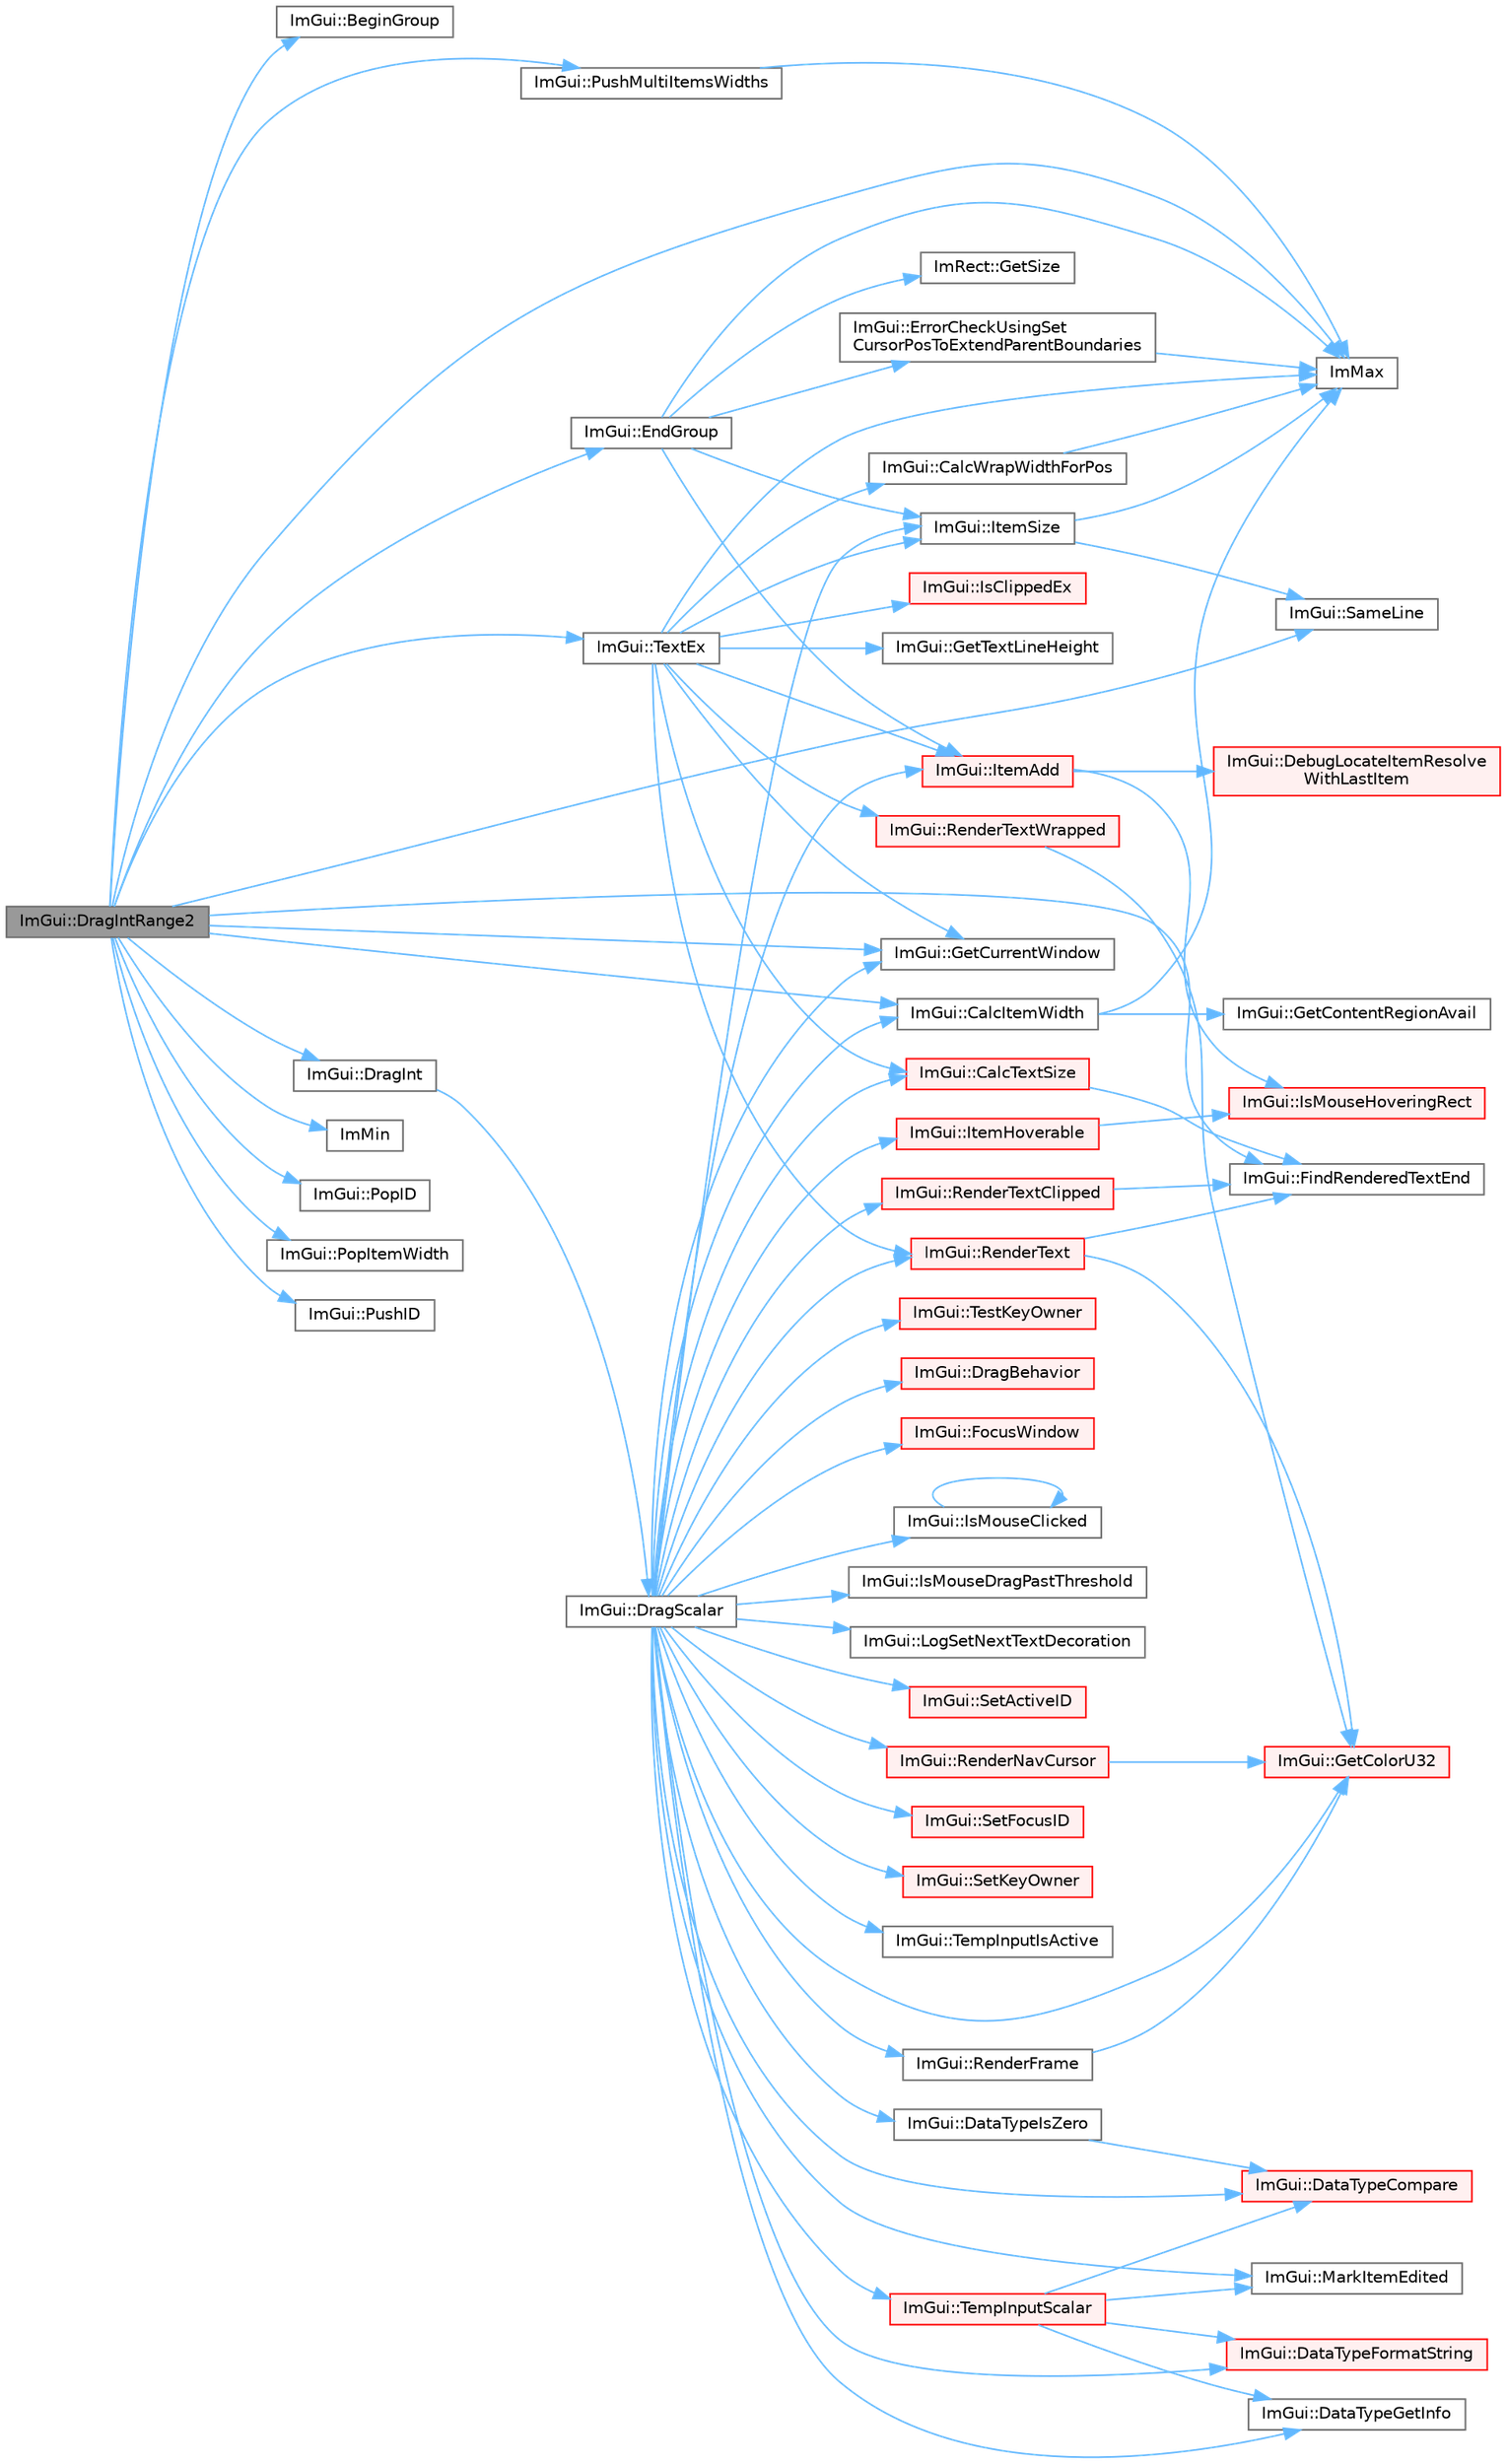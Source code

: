 digraph "ImGui::DragIntRange2"
{
 // LATEX_PDF_SIZE
  bgcolor="transparent";
  edge [fontname=Helvetica,fontsize=10,labelfontname=Helvetica,labelfontsize=10];
  node [fontname=Helvetica,fontsize=10,shape=box,height=0.2,width=0.4];
  rankdir="LR";
  Node1 [id="Node000001",label="ImGui::DragIntRange2",height=0.2,width=0.4,color="gray40", fillcolor="grey60", style="filled", fontcolor="black",tooltip=" "];
  Node1 -> Node2 [id="edge1_Node000001_Node000002",color="steelblue1",style="solid",tooltip=" "];
  Node2 [id="Node000002",label="ImGui::BeginGroup",height=0.2,width=0.4,color="grey40", fillcolor="white", style="filled",URL="$namespace_im_gui.html#a42407e196b7ed2a8755bff28aae9805f",tooltip=" "];
  Node1 -> Node3 [id="edge2_Node000001_Node000003",color="steelblue1",style="solid",tooltip=" "];
  Node3 [id="Node000003",label="ImGui::CalcItemWidth",height=0.2,width=0.4,color="grey40", fillcolor="white", style="filled",URL="$namespace_im_gui.html#ab3b3ba92ebd8bca4a552dd93321a1994",tooltip=" "];
  Node3 -> Node4 [id="edge3_Node000003_Node000004",color="steelblue1",style="solid",tooltip=" "];
  Node4 [id="Node000004",label="ImGui::GetContentRegionAvail",height=0.2,width=0.4,color="grey40", fillcolor="white", style="filled",URL="$namespace_im_gui.html#a410c8e19b2fea8b52746ca11b3930301",tooltip=" "];
  Node3 -> Node5 [id="edge4_Node000003_Node000005",color="steelblue1",style="solid",tooltip=" "];
  Node5 [id="Node000005",label="ImMax",height=0.2,width=0.4,color="grey40", fillcolor="white", style="filled",URL="$imgui__internal_8h.html#a7667efd95147d0422f140917c71a9226",tooltip=" "];
  Node1 -> Node6 [id="edge5_Node000001_Node000006",color="steelblue1",style="solid",tooltip=" "];
  Node6 [id="Node000006",label="ImGui::DragInt",height=0.2,width=0.4,color="grey40", fillcolor="white", style="filled",URL="$namespace_im_gui.html#a3714db739ae51fc75601d7fad234a58b",tooltip=" "];
  Node6 -> Node7 [id="edge6_Node000006_Node000007",color="steelblue1",style="solid",tooltip=" "];
  Node7 [id="Node000007",label="ImGui::DragScalar",height=0.2,width=0.4,color="grey40", fillcolor="white", style="filled",URL="$namespace_im_gui.html#a17d8926e8f44a6d00575b12081c51fe0",tooltip=" "];
  Node7 -> Node3 [id="edge7_Node000007_Node000003",color="steelblue1",style="solid",tooltip=" "];
  Node7 -> Node8 [id="edge8_Node000007_Node000008",color="steelblue1",style="solid",tooltip=" "];
  Node8 [id="Node000008",label="ImGui::CalcTextSize",height=0.2,width=0.4,color="red", fillcolor="#FFF0F0", style="filled",URL="$namespace_im_gui.html#a848b9db6cc4a186751c0ecebcaadc33b",tooltip=" "];
  Node8 -> Node16 [id="edge9_Node000008_Node000016",color="steelblue1",style="solid",tooltip=" "];
  Node16 [id="Node000016",label="ImGui::FindRenderedTextEnd",height=0.2,width=0.4,color="grey40", fillcolor="white", style="filled",URL="$namespace_im_gui.html#a7671e1dbc803a31b06081b52a771d83f",tooltip=" "];
  Node7 -> Node17 [id="edge10_Node000007_Node000017",color="steelblue1",style="solid",tooltip=" "];
  Node17 [id="Node000017",label="ImGui::DataTypeCompare",height=0.2,width=0.4,color="red", fillcolor="#FFF0F0", style="filled",URL="$namespace_im_gui.html#aa859c7a74393669eb8418a82b5b174e7",tooltip=" "];
  Node7 -> Node19 [id="edge11_Node000007_Node000019",color="steelblue1",style="solid",tooltip=" "];
  Node19 [id="Node000019",label="ImGui::DataTypeFormatString",height=0.2,width=0.4,color="red", fillcolor="#FFF0F0", style="filled",URL="$namespace_im_gui.html#a5fda8e22d0e4721940aefcb7232b1f82",tooltip=" "];
  Node7 -> Node21 [id="edge12_Node000007_Node000021",color="steelblue1",style="solid",tooltip=" "];
  Node21 [id="Node000021",label="ImGui::DataTypeGetInfo",height=0.2,width=0.4,color="grey40", fillcolor="white", style="filled",URL="$namespace_im_gui.html#a5b25ed1443e5a28d5a5725892e896578",tooltip=" "];
  Node7 -> Node22 [id="edge13_Node000007_Node000022",color="steelblue1",style="solid",tooltip=" "];
  Node22 [id="Node000022",label="ImGui::DataTypeIsZero",height=0.2,width=0.4,color="grey40", fillcolor="white", style="filled",URL="$namespace_im_gui.html#a983851235a91d00c4e7431444551c36f",tooltip=" "];
  Node22 -> Node17 [id="edge14_Node000022_Node000017",color="steelblue1",style="solid",tooltip=" "];
  Node7 -> Node23 [id="edge15_Node000007_Node000023",color="steelblue1",style="solid",tooltip=" "];
  Node23 [id="Node000023",label="ImGui::DragBehavior",height=0.2,width=0.4,color="red", fillcolor="#FFF0F0", style="filled",URL="$namespace_im_gui.html#a03fd8ebf820fd67eccfa0ee037df2d0c",tooltip=" "];
  Node7 -> Node28 [id="edge16_Node000007_Node000028",color="steelblue1",style="solid",tooltip=" "];
  Node28 [id="Node000028",label="ImGui::FocusWindow",height=0.2,width=0.4,color="red", fillcolor="#FFF0F0", style="filled",URL="$namespace_im_gui.html#a27aa6f2f3aa11778c6d023b1b223f262",tooltip=" "];
  Node7 -> Node45 [id="edge17_Node000007_Node000045",color="steelblue1",style="solid",tooltip=" "];
  Node45 [id="Node000045",label="ImGui::GetColorU32",height=0.2,width=0.4,color="red", fillcolor="#FFF0F0", style="filled",URL="$namespace_im_gui.html#a0de2d9bd347d9866511eb8d014e62556",tooltip=" "];
  Node7 -> Node47 [id="edge18_Node000007_Node000047",color="steelblue1",style="solid",tooltip=" "];
  Node47 [id="Node000047",label="ImGui::GetCurrentWindow",height=0.2,width=0.4,color="grey40", fillcolor="white", style="filled",URL="$namespace_im_gui.html#ac452417b5004ca16a814a72cff153526",tooltip=" "];
  Node7 -> Node48 [id="edge19_Node000007_Node000048",color="steelblue1",style="solid",tooltip=" "];
  Node48 [id="Node000048",label="ImGui::IsMouseClicked",height=0.2,width=0.4,color="grey40", fillcolor="white", style="filled",URL="$namespace_im_gui.html#a2d430db9485d0b3d86d51d5436225495",tooltip=" "];
  Node48 -> Node48 [id="edge20_Node000048_Node000048",color="steelblue1",style="solid",tooltip=" "];
  Node7 -> Node49 [id="edge21_Node000007_Node000049",color="steelblue1",style="solid",tooltip=" "];
  Node49 [id="Node000049",label="ImGui::IsMouseDragPastThreshold",height=0.2,width=0.4,color="grey40", fillcolor="white", style="filled",URL="$namespace_im_gui.html#ad1b3473eaad344022a022acfd45b0f5c",tooltip=" "];
  Node7 -> Node50 [id="edge22_Node000007_Node000050",color="steelblue1",style="solid",tooltip=" "];
  Node50 [id="Node000050",label="ImGui::ItemAdd",height=0.2,width=0.4,color="red", fillcolor="#FFF0F0", style="filled",URL="$namespace_im_gui.html#a0c2ccafc8d403c02a6590ac21157b9ac",tooltip=" "];
  Node50 -> Node51 [id="edge23_Node000050_Node000051",color="steelblue1",style="solid",tooltip=" "];
  Node51 [id="Node000051",label="ImGui::DebugLocateItemResolve\lWithLastItem",height=0.2,width=0.4,color="red", fillcolor="#FFF0F0", style="filled",URL="$namespace_im_gui.html#ae8ab0d7dfc90af8e82db3ed9e7829219",tooltip=" "];
  Node50 -> Node74 [id="edge24_Node000050_Node000074",color="steelblue1",style="solid",tooltip=" "];
  Node74 [id="Node000074",label="ImGui::IsMouseHoveringRect",height=0.2,width=0.4,color="red", fillcolor="#FFF0F0", style="filled",URL="$namespace_im_gui.html#ae0b8ea0e06c457316d6aed6c5b2a1c25",tooltip=" "];
  Node7 -> Node101 [id="edge25_Node000007_Node000101",color="steelblue1",style="solid",tooltip=" "];
  Node101 [id="Node000101",label="ImGui::ItemHoverable",height=0.2,width=0.4,color="red", fillcolor="#FFF0F0", style="filled",URL="$namespace_im_gui.html#a1d7304e335dbe35c4d97b67854111ed2",tooltip=" "];
  Node101 -> Node74 [id="edge26_Node000101_Node000074",color="steelblue1",style="solid",tooltip=" "];
  Node7 -> Node184 [id="edge27_Node000007_Node000184",color="steelblue1",style="solid",tooltip=" "];
  Node184 [id="Node000184",label="ImGui::ItemSize",height=0.2,width=0.4,color="grey40", fillcolor="white", style="filled",URL="$namespace_im_gui.html#a4b5818a652d943ea54e0cec9fb3943d7",tooltip=" "];
  Node184 -> Node5 [id="edge28_Node000184_Node000005",color="steelblue1",style="solid",tooltip=" "];
  Node184 -> Node185 [id="edge29_Node000184_Node000185",color="steelblue1",style="solid",tooltip=" "];
  Node185 [id="Node000185",label="ImGui::SameLine",height=0.2,width=0.4,color="grey40", fillcolor="white", style="filled",URL="$namespace_im_gui.html#addd433eb3aae59119e341e80db474f66",tooltip=" "];
  Node7 -> Node270 [id="edge30_Node000007_Node000270",color="steelblue1",style="solid",tooltip=" "];
  Node270 [id="Node000270",label="ImGui::LogSetNextTextDecoration",height=0.2,width=0.4,color="grey40", fillcolor="white", style="filled",URL="$namespace_im_gui.html#a66bc1e61bff5f2170bcd2d7d071eaa22",tooltip=" "];
  Node7 -> Node292 [id="edge31_Node000007_Node000292",color="steelblue1",style="solid",tooltip=" "];
  Node292 [id="Node000292",label="ImGui::MarkItemEdited",height=0.2,width=0.4,color="grey40", fillcolor="white", style="filled",URL="$namespace_im_gui.html#a83036681a36fbee2d35b5b57a1ef72e6",tooltip=" "];
  Node7 -> Node237 [id="edge32_Node000007_Node000237",color="steelblue1",style="solid",tooltip=" "];
  Node237 [id="Node000237",label="ImGui::RenderFrame",height=0.2,width=0.4,color="grey40", fillcolor="white", style="filled",URL="$namespace_im_gui.html#a6eb97ff501764c37df4ffd99ebadeba7",tooltip=" "];
  Node237 -> Node45 [id="edge33_Node000237_Node000045",color="steelblue1",style="solid",tooltip=" "];
  Node7 -> Node238 [id="edge34_Node000007_Node000238",color="steelblue1",style="solid",tooltip=" "];
  Node238 [id="Node000238",label="ImGui::RenderNavCursor",height=0.2,width=0.4,color="red", fillcolor="#FFF0F0", style="filled",URL="$namespace_im_gui.html#a2722dcfe26c7f6e8cd522102ef5b7df2",tooltip=" "];
  Node238 -> Node45 [id="edge35_Node000238_Node000045",color="steelblue1",style="solid",tooltip=" "];
  Node7 -> Node280 [id="edge36_Node000007_Node000280",color="steelblue1",style="solid",tooltip=" "];
  Node280 [id="Node000280",label="ImGui::RenderText",height=0.2,width=0.4,color="red", fillcolor="#FFF0F0", style="filled",URL="$namespace_im_gui.html#a9971ce57f2a288ac3a12df886c5550d1",tooltip=" "];
  Node280 -> Node16 [id="edge37_Node000280_Node000016",color="steelblue1",style="solid",tooltip=" "];
  Node280 -> Node45 [id="edge38_Node000280_Node000045",color="steelblue1",style="solid",tooltip=" "];
  Node7 -> Node286 [id="edge39_Node000007_Node000286",color="steelblue1",style="solid",tooltip=" "];
  Node286 [id="Node000286",label="ImGui::RenderTextClipped",height=0.2,width=0.4,color="red", fillcolor="#FFF0F0", style="filled",URL="$namespace_im_gui.html#ab362eafae794c7364a6b96ea06f38eb9",tooltip=" "];
  Node286 -> Node16 [id="edge40_Node000286_Node000016",color="steelblue1",style="solid",tooltip=" "];
  Node7 -> Node25 [id="edge41_Node000007_Node000025",color="steelblue1",style="solid",tooltip=" "];
  Node25 [id="Node000025",label="ImGui::SetActiveID",height=0.2,width=0.4,color="red", fillcolor="#FFF0F0", style="filled",URL="$namespace_im_gui.html#a27b8ace13a8c421ee8405f0cbebe4ead",tooltip=" "];
  Node7 -> Node295 [id="edge42_Node000007_Node000295",color="steelblue1",style="solid",tooltip=" "];
  Node295 [id="Node000295",label="ImGui::SetFocusID",height=0.2,width=0.4,color="red", fillcolor="#FFF0F0", style="filled",URL="$namespace_im_gui.html#a8ad578d7141486ff12b59b0c251234e6",tooltip=" "];
  Node7 -> Node221 [id="edge43_Node000007_Node000221",color="steelblue1",style="solid",tooltip=" "];
  Node221 [id="Node000221",label="ImGui::SetKeyOwner",height=0.2,width=0.4,color="red", fillcolor="#FFF0F0", style="filled",URL="$namespace_im_gui.html#ac415798dd69ab045cda84dd14a52c3ea",tooltip=" "];
  Node7 -> Node525 [id="edge44_Node000007_Node000525",color="steelblue1",style="solid",tooltip=" "];
  Node525 [id="Node000525",label="ImGui::TempInputIsActive",height=0.2,width=0.4,color="grey40", fillcolor="white", style="filled",URL="$namespace_im_gui.html#a4e5c8dd9a681f3b8f8f36b07d84ae0e5",tooltip=" "];
  Node7 -> Node526 [id="edge45_Node000007_Node000526",color="steelblue1",style="solid",tooltip=" "];
  Node526 [id="Node000526",label="ImGui::TempInputScalar",height=0.2,width=0.4,color="red", fillcolor="#FFF0F0", style="filled",URL="$namespace_im_gui.html#a392fed3e7db2a75abf217bf84c6abce9",tooltip=" "];
  Node526 -> Node17 [id="edge46_Node000526_Node000017",color="steelblue1",style="solid",tooltip=" "];
  Node526 -> Node19 [id="edge47_Node000526_Node000019",color="steelblue1",style="solid",tooltip=" "];
  Node526 -> Node21 [id="edge48_Node000526_Node000021",color="steelblue1",style="solid",tooltip=" "];
  Node526 -> Node292 [id="edge49_Node000526_Node000292",color="steelblue1",style="solid",tooltip=" "];
  Node7 -> Node208 [id="edge50_Node000007_Node000208",color="steelblue1",style="solid",tooltip=" "];
  Node208 [id="Node000208",label="ImGui::TestKeyOwner",height=0.2,width=0.4,color="red", fillcolor="#FFF0F0", style="filled",URL="$namespace_im_gui.html#ad12c5be2f1c691e4e6656524248824fb",tooltip=" "];
  Node1 -> Node182 [id="edge51_Node000001_Node000182",color="steelblue1",style="solid",tooltip=" "];
  Node182 [id="Node000182",label="ImGui::EndGroup",height=0.2,width=0.4,color="grey40", fillcolor="white", style="filled",URL="$namespace_im_gui.html#a05fc97fc64f28a55486087f503d9a622",tooltip=" "];
  Node182 -> Node179 [id="edge52_Node000182_Node000179",color="steelblue1",style="solid",tooltip=" "];
  Node179 [id="Node000179",label="ImGui::ErrorCheckUsingSet\lCursorPosToExtendParentBoundaries",height=0.2,width=0.4,color="grey40", fillcolor="white", style="filled",URL="$namespace_im_gui.html#ad5832500c14abd9e76e376b82701385b",tooltip=" "];
  Node179 -> Node5 [id="edge53_Node000179_Node000005",color="steelblue1",style="solid",tooltip=" "];
  Node182 -> Node183 [id="edge54_Node000182_Node000183",color="steelblue1",style="solid",tooltip=" "];
  Node183 [id="Node000183",label="ImRect::GetSize",height=0.2,width=0.4,color="grey40", fillcolor="white", style="filled",URL="$struct_im_rect.html#ae459d9c50003058cfb34519a571aaf33",tooltip=" "];
  Node182 -> Node5 [id="edge55_Node000182_Node000005",color="steelblue1",style="solid",tooltip=" "];
  Node182 -> Node50 [id="edge56_Node000182_Node000050",color="steelblue1",style="solid",tooltip=" "];
  Node182 -> Node184 [id="edge57_Node000182_Node000184",color="steelblue1",style="solid",tooltip=" "];
  Node1 -> Node16 [id="edge58_Node000001_Node000016",color="steelblue1",style="solid",tooltip=" "];
  Node1 -> Node47 [id="edge59_Node000001_Node000047",color="steelblue1",style="solid",tooltip=" "];
  Node1 -> Node5 [id="edge60_Node000001_Node000005",color="steelblue1",style="solid",tooltip=" "];
  Node1 -> Node15 [id="edge61_Node000001_Node000015",color="steelblue1",style="solid",tooltip=" "];
  Node15 [id="Node000015",label="ImMin",height=0.2,width=0.4,color="grey40", fillcolor="white", style="filled",URL="$imgui__internal_8h.html#a7f9d7828066a9d61b5630adcdf4655d3",tooltip=" "];
  Node1 -> Node151 [id="edge62_Node000001_Node000151",color="steelblue1",style="solid",tooltip=" "];
  Node151 [id="Node000151",label="ImGui::PopID",height=0.2,width=0.4,color="grey40", fillcolor="white", style="filled",URL="$namespace_im_gui.html#aba0b2d8f890a5d435ae43d0c4a2d4dd1",tooltip=" "];
  Node1 -> Node172 [id="edge63_Node000001_Node000172",color="steelblue1",style="solid",tooltip=" "];
  Node172 [id="Node000172",label="ImGui::PopItemWidth",height=0.2,width=0.4,color="grey40", fillcolor="white", style="filled",URL="$namespace_im_gui.html#ad29a3fc0cb5dfc7f9fc7224512ce90bf",tooltip=" "];
  Node1 -> Node152 [id="edge64_Node000001_Node000152",color="steelblue1",style="solid",tooltip=" "];
  Node152 [id="Node000152",label="ImGui::PushID",height=0.2,width=0.4,color="grey40", fillcolor="white", style="filled",URL="$namespace_im_gui.html#a27a8533605dc5b8cabf161bf7715bbde",tooltip=" "];
  Node1 -> Node566 [id="edge65_Node000001_Node000566",color="steelblue1",style="solid",tooltip=" "];
  Node566 [id="Node000566",label="ImGui::PushMultiItemsWidths",height=0.2,width=0.4,color="grey40", fillcolor="white", style="filled",URL="$namespace_im_gui.html#a6ec35a6af1a0bbe454d79c2c63b030cc",tooltip=" "];
  Node566 -> Node5 [id="edge66_Node000566_Node000005",color="steelblue1",style="solid",tooltip=" "];
  Node1 -> Node185 [id="edge67_Node000001_Node000185",color="steelblue1",style="solid",tooltip=" "];
  Node1 -> Node567 [id="edge68_Node000001_Node000567",color="steelblue1",style="solid",tooltip=" "];
  Node567 [id="Node000567",label="ImGui::TextEx",height=0.2,width=0.4,color="grey40", fillcolor="white", style="filled",URL="$namespace_im_gui.html#aae6420fec03511fd478d9108f31e6b5f",tooltip=" "];
  Node567 -> Node8 [id="edge69_Node000567_Node000008",color="steelblue1",style="solid",tooltip=" "];
  Node567 -> Node568 [id="edge70_Node000567_Node000568",color="steelblue1",style="solid",tooltip=" "];
  Node568 [id="Node000568",label="ImGui::CalcWrapWidthForPos",height=0.2,width=0.4,color="grey40", fillcolor="white", style="filled",URL="$namespace_im_gui.html#a66416151e58c34cd02973976de66e0e9",tooltip=" "];
  Node568 -> Node5 [id="edge71_Node000568_Node000005",color="steelblue1",style="solid",tooltip=" "];
  Node567 -> Node47 [id="edge72_Node000567_Node000047",color="steelblue1",style="solid",tooltip=" "];
  Node567 -> Node569 [id="edge73_Node000567_Node000569",color="steelblue1",style="solid",tooltip=" "];
  Node569 [id="Node000569",label="ImGui::GetTextLineHeight",height=0.2,width=0.4,color="grey40", fillcolor="white", style="filled",URL="$namespace_im_gui.html#aaba5637199d31ea23d4d143b30a44aff",tooltip=" "];
  Node567 -> Node5 [id="edge74_Node000567_Node000005",color="steelblue1",style="solid",tooltip=" "];
  Node567 -> Node570 [id="edge75_Node000567_Node000570",color="steelblue1",style="solid",tooltip=" "];
  Node570 [id="Node000570",label="ImGui::IsClippedEx",height=0.2,width=0.4,color="red", fillcolor="#FFF0F0", style="filled",URL="$namespace_im_gui.html#a7c21c85f5c95aa4ce6c2bd28bb980d44",tooltip=" "];
  Node567 -> Node50 [id="edge76_Node000567_Node000050",color="steelblue1",style="solid",tooltip=" "];
  Node567 -> Node184 [id="edge77_Node000567_Node000184",color="steelblue1",style="solid",tooltip=" "];
  Node567 -> Node280 [id="edge78_Node000567_Node000280",color="steelblue1",style="solid",tooltip=" "];
  Node567 -> Node571 [id="edge79_Node000567_Node000571",color="steelblue1",style="solid",tooltip=" "];
  Node571 [id="Node000571",label="ImGui::RenderTextWrapped",height=0.2,width=0.4,color="red", fillcolor="#FFF0F0", style="filled",URL="$namespace_im_gui.html#aa483b40f6899e1b289b4bf6c2673d1d2",tooltip=" "];
  Node571 -> Node45 [id="edge80_Node000571_Node000045",color="steelblue1",style="solid",tooltip=" "];
}
